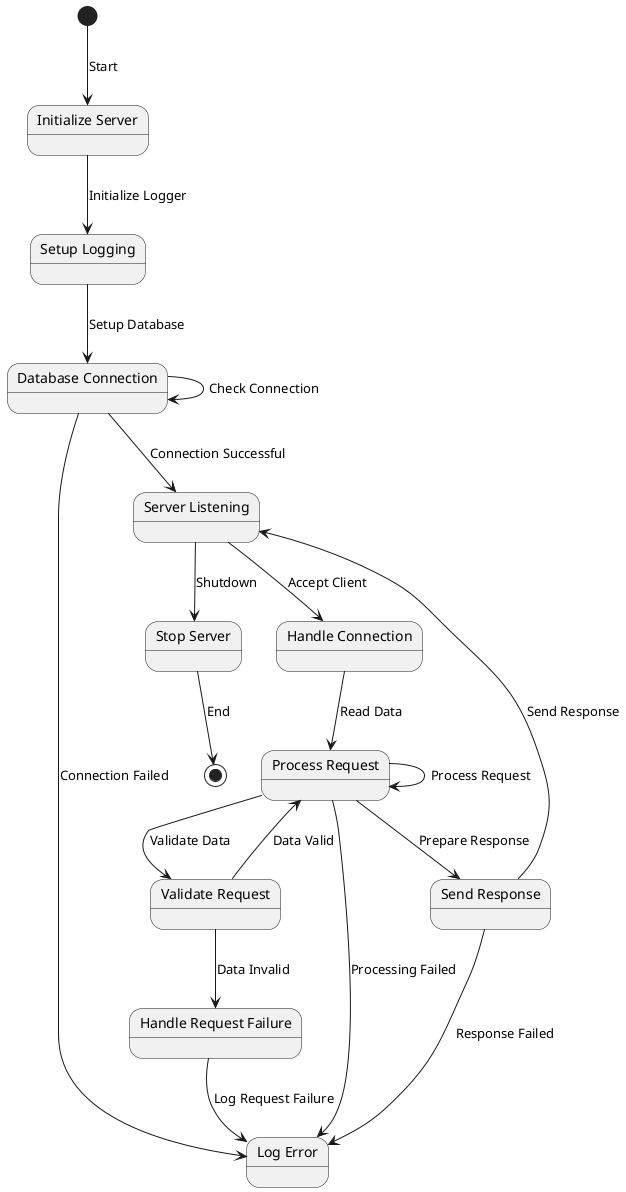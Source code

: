 @startuml

state "Initialize Server" as Init
state "Setup Logging" as SetupLogging
state "Database Connection" as DBConn
state "Server Listening" as Listen
state "Handle Connection" as HandleConn
state "Process Request" as ProcessReq
state "Send Response" as SendResp
state "Stop Server" as StopServer
state "Log Error" as LogError
state "Validate Request" as ValidateReq
state "Handle Request Failure" as HandleReqFail

[*] --> Init : Start
Init --> SetupLogging : Initialize Logger
SetupLogging --> DBConn : Setup Database
DBConn --> DBConn : Check Connection
DBConn --> Listen : Connection Successful
DBConn --> LogError : Connection Failed
Listen --> HandleConn : Accept Client
HandleConn --> ProcessReq : Read Data
ProcessReq --> ValidateReq : Validate Data
ValidateReq --> ProcessReq : Data Valid
ValidateReq --> HandleReqFail : Data Invalid
ProcessReq --> ProcessReq : Process Request
ProcessReq --> SendResp : Prepare Response
SendResp --> Listen : Send Response
SendResp --> LogError : Response Failed
HandleReqFail --> LogError : Log Request Failure
ProcessReq --> LogError : Processing Failed
Listen --> StopServer : Shutdown
StopServer --> [*] : End

@enduml